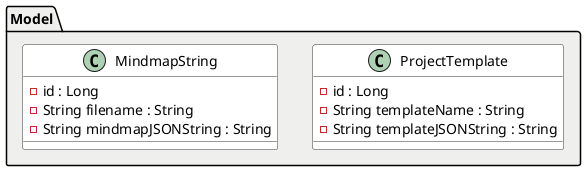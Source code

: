 @startuml
'https://plantuml.com/class-diagram

skinparam class {
    BackgroundColor #FFF
    ArrowColor #555
    BorderColor #333
}

skinparam package {
    BackgroundColor #EFEFEE
}

/'package "API" {
    class "MindmapController" as ctrl1
    class "TemplateController" as ctrl2
}

package "Application Layer" {
    class "MindmapService" as serv1
    class "TemplateService" as serv2

    interface "IMindmapRepository" as iRepo1
    interface "ITemplateRepository" as iRepo2
}'/

package Model {

    class "ProjectTemplate" as ent2 {
         - id : Long
         - String templateName : String
         - String templateJSONString : String
    }
    class "MindmapString" as ent1 {
            - id : Long
            - String filename : String
            - String mindmapJSONString : String
        }
}

/'package "Data Layer" {

    class "MindmapRepository" as repo1
    class "TemplateRepository" as repo2
}'/

/'ctrl1 -d-> serv1
serv1 ---> ent1
serv1 -d-> iRepo1
repo1 -u-|> iRepo1
repo1 -u--> ent1'/

/'
ctrl2 -d-> serv2
serv2 -> ent2
serv2 -d-> iRepo2
repo2 -u-|> iRepo2
repo2 -u--> ent2
'/

@enduml